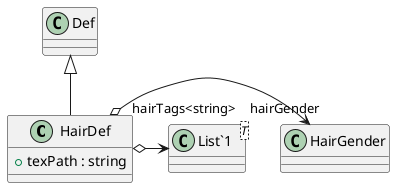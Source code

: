 @startuml
class HairDef {
    + texPath : string
}
class "List`1"<T> {
}
Def <|-- HairDef
HairDef o-> "hairGender" HairGender
HairDef o-> "hairTags<string>" "List`1"
@enduml
